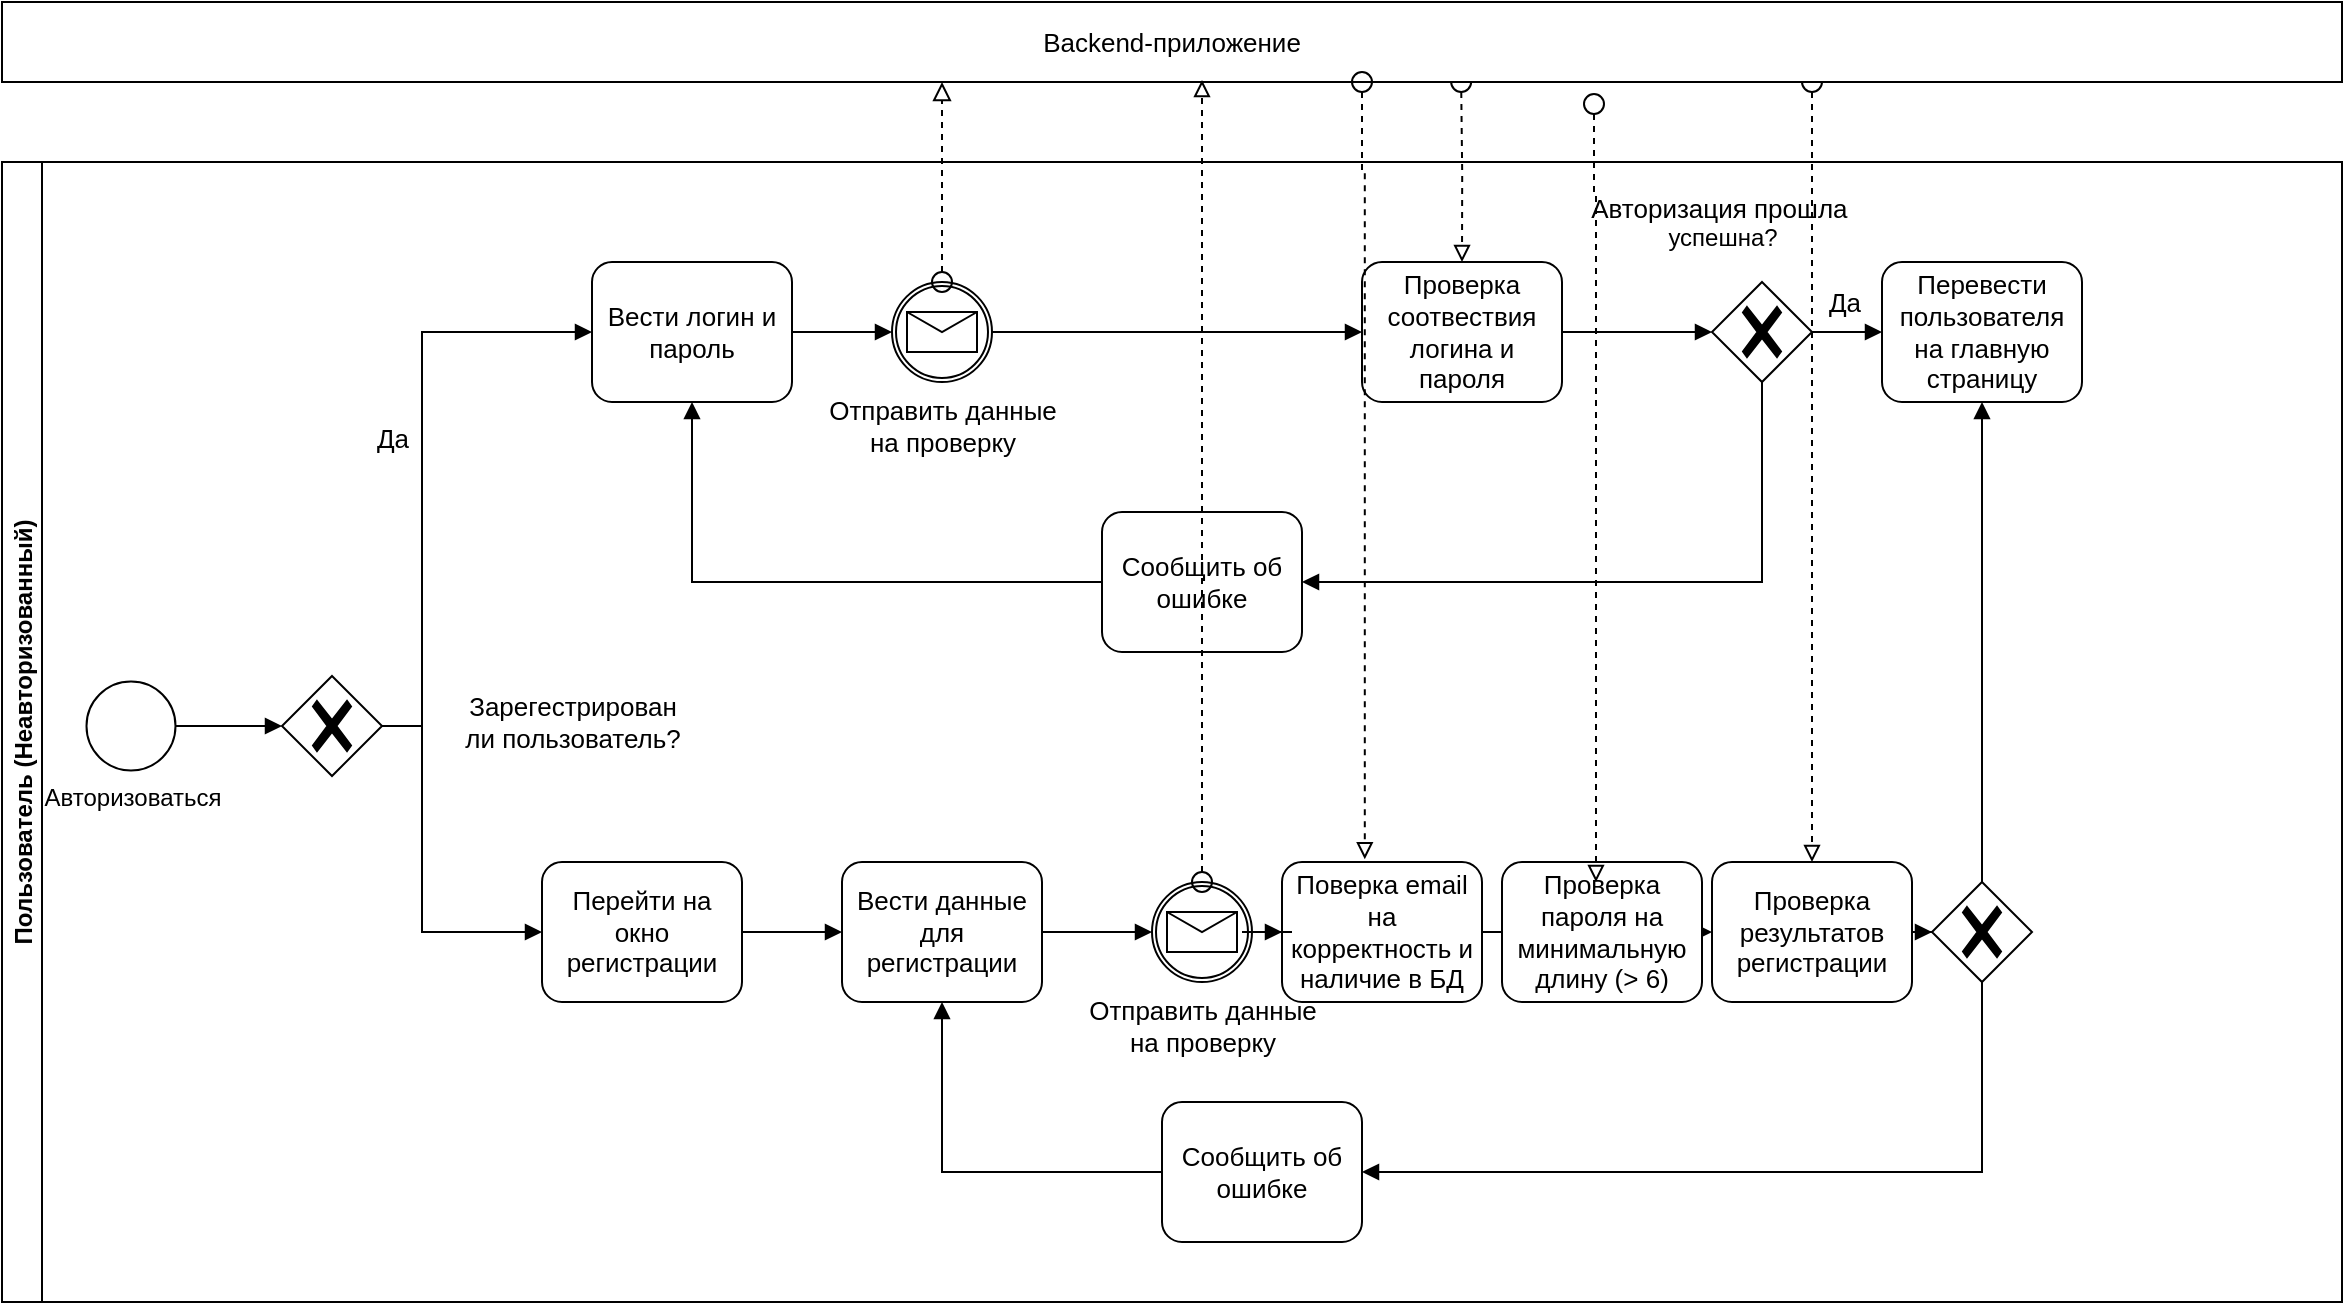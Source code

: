 <mxfile version="24.0.6" type="device" pages="2">
  <diagram id="n-122BE3eR8M-A2S6Jvh" name="BMNP">
    <mxGraphModel dx="28" dy="628" grid="1" gridSize="10" guides="1" tooltips="1" connect="1" arrows="1" fold="1" page="1" pageScale="1" pageWidth="850" pageHeight="1100" math="0" shadow="0">
      <root>
        <mxCell id="0" />
        <mxCell id="1" parent="0" />
        <mxCell id="rnlNIk4AzkPNb7HqihP6-1" value="Пользователь (Неавторизованный)" style="swimlane;startSize=20;horizontal=0;" parent="1" vertex="1">
          <mxGeometry x="1960" y="1000" width="1170" height="570" as="geometry" />
        </mxCell>
        <mxCell id="rnlNIk4AzkPNb7HqihP6-2" style="edgeStyle=none;rounded=0;orthogonalLoop=1;jettySize=auto;html=1;entryX=0;entryY=0.5;entryDx=0;entryDy=0;entryPerimeter=0;endArrow=block;endFill=1;" parent="rnlNIk4AzkPNb7HqihP6-1" source="rnlNIk4AzkPNb7HqihP6-3" target="rnlNIk4AzkPNb7HqihP6-7" edge="1">
          <mxGeometry relative="1" as="geometry" />
        </mxCell>
        <mxCell id="rnlNIk4AzkPNb7HqihP6-3" value="Авторизоваться" style="points=[[0.145,0.145,0],[0.5,0,0],[0.855,0.145,0],[1,0.5,0],[0.855,0.855,0],[0.5,1,0],[0.145,0.855,0],[0,0.5,0]];shape=mxgraph.bpmn.event;html=1;verticalLabelPosition=bottom;labelBackgroundColor=#ffffff;verticalAlign=top;align=center;perimeter=ellipsePerimeter;outlineConnect=0;aspect=fixed;outline=standard;symbol=general;" parent="rnlNIk4AzkPNb7HqihP6-1" vertex="1">
          <mxGeometry x="42.25" y="259.75" width="44.5" height="44.5" as="geometry" />
        </mxCell>
        <mxCell id="rnlNIk4AzkPNb7HqihP6-4" style="edgeStyle=orthogonalEdgeStyle;rounded=0;orthogonalLoop=1;jettySize=auto;html=1;entryX=0;entryY=0.5;entryDx=0;entryDy=0;fontSize=13;endArrow=block;endFill=1;" parent="rnlNIk4AzkPNb7HqihP6-1" source="rnlNIk4AzkPNb7HqihP6-7" target="rnlNIk4AzkPNb7HqihP6-10" edge="1">
          <mxGeometry relative="1" as="geometry">
            <Array as="points">
              <mxPoint x="210" y="282" />
              <mxPoint x="210" y="385" />
            </Array>
          </mxGeometry>
        </mxCell>
        <mxCell id="rnlNIk4AzkPNb7HqihP6-5" style="edgeStyle=orthogonalEdgeStyle;rounded=0;orthogonalLoop=1;jettySize=auto;html=1;entryX=0;entryY=0.5;entryDx=0;entryDy=0;fontSize=13;endArrow=block;endFill=1;" parent="rnlNIk4AzkPNb7HqihP6-1" source="rnlNIk4AzkPNb7HqihP6-7" target="rnlNIk4AzkPNb7HqihP6-14" edge="1">
          <mxGeometry relative="1" as="geometry">
            <Array as="points">
              <mxPoint x="210" y="282" />
              <mxPoint x="210" y="85" />
            </Array>
          </mxGeometry>
        </mxCell>
        <mxCell id="rnlNIk4AzkPNb7HqihP6-6" value="Да" style="edgeLabel;html=1;align=center;verticalAlign=middle;resizable=0;points=[];fontSize=13;" parent="rnlNIk4AzkPNb7HqihP6-5" vertex="1" connectable="0">
          <mxGeometry x="0.087" y="-2" relative="1" as="geometry">
            <mxPoint x="-17" as="offset" />
          </mxGeometry>
        </mxCell>
        <mxCell id="rnlNIk4AzkPNb7HqihP6-7" value="" style="points=[[0.25,0.25,0],[0.5,0,0],[0.75,0.25,0],[1,0.5,0],[0.75,0.75,0],[0.5,1,0],[0.25,0.75,0],[0,0.5,0]];shape=mxgraph.bpmn.gateway2;html=1;verticalLabelPosition=bottom;labelBackgroundColor=#ffffff;verticalAlign=top;align=center;perimeter=rhombusPerimeter;outlineConnect=0;outline=none;symbol=none;gwType=exclusive;" parent="rnlNIk4AzkPNb7HqihP6-1" vertex="1">
          <mxGeometry x="140" y="257" width="50" height="50" as="geometry" />
        </mxCell>
        <mxCell id="rnlNIk4AzkPNb7HqihP6-8" value="&lt;font style=&quot;font-size: 13px;&quot;&gt;Зарегестрирован &lt;br&gt;ли пользователь?&lt;/font&gt;" style="text;html=1;align=center;verticalAlign=middle;resizable=0;points=[];autosize=1;strokeColor=none;fillColor=none;" parent="rnlNIk4AzkPNb7HqihP6-1" vertex="1">
          <mxGeometry x="220" y="259.75" width="130" height="40" as="geometry" />
        </mxCell>
        <mxCell id="rnlNIk4AzkPNb7HqihP6-9" style="edgeStyle=orthogonalEdgeStyle;rounded=0;orthogonalLoop=1;jettySize=auto;html=1;entryX=0;entryY=0.5;entryDx=0;entryDy=0;fontSize=13;endArrow=block;endFill=1;" parent="rnlNIk4AzkPNb7HqihP6-1" source="rnlNIk4AzkPNb7HqihP6-10" target="rnlNIk4AzkPNb7HqihP6-12" edge="1">
          <mxGeometry relative="1" as="geometry" />
        </mxCell>
        <mxCell id="rnlNIk4AzkPNb7HqihP6-10" value="Перейти на окно регистрации" style="rounded=1;whiteSpace=wrap;html=1;container=1;collapsible=0;absoluteArcSize=1;arcSize=20;childLayout=stackLayout;horizontal=1;horizontalStack=0;resizeParent=1;resizeParentMax=0;resizeLast=0;fontSize=13;" parent="rnlNIk4AzkPNb7HqihP6-1" vertex="1">
          <mxGeometry x="270" y="350" width="100" height="70" as="geometry" />
        </mxCell>
        <mxCell id="rnlNIk4AzkPNb7HqihP6-11" style="edgeStyle=orthogonalEdgeStyle;rounded=0;orthogonalLoop=1;jettySize=auto;html=1;fontSize=13;endArrow=block;endFill=1;" parent="rnlNIk4AzkPNb7HqihP6-1" source="rnlNIk4AzkPNb7HqihP6-12" target="rnlNIk4AzkPNb7HqihP6-28" edge="1">
          <mxGeometry relative="1" as="geometry" />
        </mxCell>
        <mxCell id="rnlNIk4AzkPNb7HqihP6-12" value="Вести данные для регистрации" style="rounded=1;whiteSpace=wrap;html=1;container=1;collapsible=0;absoluteArcSize=1;arcSize=20;childLayout=stackLayout;horizontal=1;horizontalStack=0;resizeParent=1;resizeParentMax=0;resizeLast=0;fontSize=13;" parent="rnlNIk4AzkPNb7HqihP6-1" vertex="1">
          <mxGeometry x="420" y="350" width="100" height="70" as="geometry" />
        </mxCell>
        <mxCell id="rnlNIk4AzkPNb7HqihP6-13" style="edgeStyle=orthogonalEdgeStyle;rounded=0;orthogonalLoop=1;jettySize=auto;html=1;fontSize=13;endArrow=block;endFill=1;" parent="rnlNIk4AzkPNb7HqihP6-1" source="rnlNIk4AzkPNb7HqihP6-14" target="rnlNIk4AzkPNb7HqihP6-16" edge="1">
          <mxGeometry relative="1" as="geometry">
            <mxPoint x="445" y="85" as="targetPoint" />
          </mxGeometry>
        </mxCell>
        <mxCell id="rnlNIk4AzkPNb7HqihP6-14" value="Вести логин и пароль" style="rounded=1;whiteSpace=wrap;html=1;container=1;collapsible=0;absoluteArcSize=1;arcSize=20;childLayout=stackLayout;horizontal=1;horizontalStack=0;resizeParent=1;resizeParentMax=0;resizeLast=0;fontSize=13;" parent="rnlNIk4AzkPNb7HqihP6-1" vertex="1">
          <mxGeometry x="295" y="50" width="100" height="70" as="geometry" />
        </mxCell>
        <mxCell id="rnlNIk4AzkPNb7HqihP6-15" value="" style="edgeStyle=orthogonalEdgeStyle;rounded=0;orthogonalLoop=1;jettySize=auto;html=1;fontSize=13;endArrow=block;endFill=1;entryX=0;entryY=0.5;entryDx=0;entryDy=0;" parent="rnlNIk4AzkPNb7HqihP6-1" source="rnlNIk4AzkPNb7HqihP6-16" target="rnlNIk4AzkPNb7HqihP6-18" edge="1">
          <mxGeometry relative="1" as="geometry">
            <mxPoint x="540" y="85" as="targetPoint" />
          </mxGeometry>
        </mxCell>
        <mxCell id="rnlNIk4AzkPNb7HqihP6-16" value="Отправить данные&lt;br&gt;на проверку" style="points=[[0.145,0.145,0],[0.5,0,0],[0.855,0.145,0],[1,0.5,0],[0.855,0.855,0],[0.5,1,0],[0.145,0.855,0],[0,0.5,0]];shape=mxgraph.bpmn.event;html=1;verticalLabelPosition=bottom;labelBackgroundColor=#ffffff;verticalAlign=top;align=center;perimeter=ellipsePerimeter;outlineConnect=0;aspect=fixed;outline=catching;symbol=message;fontSize=13;" parent="rnlNIk4AzkPNb7HqihP6-1" vertex="1">
          <mxGeometry x="445" y="60" width="50" height="50" as="geometry" />
        </mxCell>
        <mxCell id="rnlNIk4AzkPNb7HqihP6-17" style="edgeStyle=orthogonalEdgeStyle;rounded=0;orthogonalLoop=1;jettySize=auto;html=1;entryX=0;entryY=0.5;entryDx=0;entryDy=0;entryPerimeter=0;fontSize=13;endArrow=block;endFill=1;" parent="rnlNIk4AzkPNb7HqihP6-1" source="rnlNIk4AzkPNb7HqihP6-18" target="rnlNIk4AzkPNb7HqihP6-21" edge="1">
          <mxGeometry relative="1" as="geometry" />
        </mxCell>
        <mxCell id="rnlNIk4AzkPNb7HqihP6-18" value="Проверка соотвествия логина и пароля" style="rounded=1;whiteSpace=wrap;html=1;container=1;collapsible=0;absoluteArcSize=1;arcSize=20;childLayout=stackLayout;horizontal=1;horizontalStack=0;resizeParent=1;resizeParentMax=0;resizeLast=0;fontSize=13;" parent="rnlNIk4AzkPNb7HqihP6-1" vertex="1">
          <mxGeometry x="680" y="50" width="100" height="70" as="geometry" />
        </mxCell>
        <mxCell id="rnlNIk4AzkPNb7HqihP6-19" style="edgeStyle=orthogonalEdgeStyle;rounded=0;orthogonalLoop=1;jettySize=auto;html=1;entryX=0;entryY=0.5;entryDx=0;entryDy=0;fontSize=13;endArrow=block;endFill=1;" parent="rnlNIk4AzkPNb7HqihP6-1" source="rnlNIk4AzkPNb7HqihP6-21" target="rnlNIk4AzkPNb7HqihP6-23" edge="1">
          <mxGeometry relative="1" as="geometry" />
        </mxCell>
        <mxCell id="rnlNIk4AzkPNb7HqihP6-20" value="Да" style="edgeLabel;html=1;align=center;verticalAlign=middle;resizable=0;points=[];fontSize=13;" parent="rnlNIk4AzkPNb7HqihP6-19" vertex="1" connectable="0">
          <mxGeometry x="-0.281" y="1" relative="1" as="geometry">
            <mxPoint y="-14" as="offset" />
          </mxGeometry>
        </mxCell>
        <mxCell id="rnlNIk4AzkPNb7HqihP6-21" value="" style="points=[[0.25,0.25,0],[0.5,0,0],[0.75,0.25,0],[1,0.5,0],[0.75,0.75,0],[0.5,1,0],[0.25,0.75,0],[0,0.5,0]];shape=mxgraph.bpmn.gateway2;html=1;verticalLabelPosition=bottom;labelBackgroundColor=#ffffff;verticalAlign=top;align=center;perimeter=rhombusPerimeter;outlineConnect=0;outline=none;symbol=none;gwType=exclusive;" parent="rnlNIk4AzkPNb7HqihP6-1" vertex="1">
          <mxGeometry x="855" y="60" width="50" height="50" as="geometry" />
        </mxCell>
        <mxCell id="rnlNIk4AzkPNb7HqihP6-22" value="&lt;span style=&quot;font-size: 13px;&quot;&gt;Авторизация прошла&amp;nbsp;&lt;br&gt;&lt;/span&gt;успешна?" style="text;html=1;align=center;verticalAlign=middle;resizable=0;points=[];autosize=1;strokeColor=none;fillColor=none;" parent="rnlNIk4AzkPNb7HqihP6-1" vertex="1">
          <mxGeometry x="780" y="10" width="160" height="40" as="geometry" />
        </mxCell>
        <mxCell id="rnlNIk4AzkPNb7HqihP6-23" value="Перевести пользователя на главную страницу" style="rounded=1;whiteSpace=wrap;html=1;container=1;collapsible=0;absoluteArcSize=1;arcSize=20;childLayout=stackLayout;horizontal=1;horizontalStack=0;resizeParent=1;resizeParentMax=0;resizeLast=0;fontSize=13;" parent="rnlNIk4AzkPNb7HqihP6-1" vertex="1">
          <mxGeometry x="940" y="50" width="100" height="70" as="geometry" />
        </mxCell>
        <mxCell id="rnlNIk4AzkPNb7HqihP6-24" style="edgeStyle=orthogonalEdgeStyle;rounded=0;orthogonalLoop=1;jettySize=auto;html=1;fontSize=13;endArrow=block;endFill=1;" parent="rnlNIk4AzkPNb7HqihP6-1" source="rnlNIk4AzkPNb7HqihP6-25" target="rnlNIk4AzkPNb7HqihP6-14" edge="1">
          <mxGeometry relative="1" as="geometry" />
        </mxCell>
        <mxCell id="rnlNIk4AzkPNb7HqihP6-25" value="Сообщить об ошибке" style="rounded=1;whiteSpace=wrap;html=1;container=1;collapsible=0;absoluteArcSize=1;arcSize=20;childLayout=stackLayout;horizontal=1;horizontalStack=0;resizeParent=1;resizeParentMax=0;resizeLast=0;fontSize=13;" parent="rnlNIk4AzkPNb7HqihP6-1" vertex="1">
          <mxGeometry x="550" y="175" width="100" height="70" as="geometry" />
        </mxCell>
        <mxCell id="rnlNIk4AzkPNb7HqihP6-26" style="edgeStyle=orthogonalEdgeStyle;rounded=0;orthogonalLoop=1;jettySize=auto;html=1;fontSize=13;endArrow=block;endFill=1;entryX=1;entryY=0.5;entryDx=0;entryDy=0;exitX=0.5;exitY=1;exitDx=0;exitDy=0;exitPerimeter=0;" parent="rnlNIk4AzkPNb7HqihP6-1" source="rnlNIk4AzkPNb7HqihP6-21" target="rnlNIk4AzkPNb7HqihP6-25" edge="1">
          <mxGeometry relative="1" as="geometry">
            <mxPoint x="950" y="320" as="targetPoint" />
            <Array as="points">
              <mxPoint x="880" y="210" />
            </Array>
          </mxGeometry>
        </mxCell>
        <mxCell id="rnlNIk4AzkPNb7HqihP6-27" style="edgeStyle=orthogonalEdgeStyle;rounded=0;orthogonalLoop=1;jettySize=auto;html=1;entryX=0;entryY=0.5;entryDx=0;entryDy=0;fontSize=13;endArrow=block;endFill=1;" parent="rnlNIk4AzkPNb7HqihP6-1" source="rnlNIk4AzkPNb7HqihP6-37" target="rnlNIk4AzkPNb7HqihP6-30" edge="1">
          <mxGeometry relative="1" as="geometry">
            <mxPoint x="700" y="385" as="targetPoint" />
          </mxGeometry>
        </mxCell>
        <mxCell id="rnlNIk4AzkPNb7HqihP6-28" value="Отправить данные&lt;br&gt;на проверку" style="points=[[0.145,0.145,0],[0.5,0,0],[0.855,0.145,0],[1,0.5,0],[0.855,0.855,0],[0.5,1,0],[0.145,0.855,0],[0,0.5,0]];shape=mxgraph.bpmn.event;html=1;verticalLabelPosition=bottom;labelBackgroundColor=#ffffff;verticalAlign=top;align=center;perimeter=ellipsePerimeter;outlineConnect=0;aspect=fixed;outline=catching;symbol=message;fontSize=13;noLabel=0;portConstraintRotation=0;fixDash=0;container=0;dropTarget=1;collapsible=1;backgroundOutline=0;resizeWidth=0;treeFolding=0;treeMoving=0;" parent="rnlNIk4AzkPNb7HqihP6-1" vertex="1">
          <mxGeometry x="575" y="360" width="50" height="50" as="geometry" />
        </mxCell>
        <mxCell id="rnlNIk4AzkPNb7HqihP6-29" style="edgeStyle=orthogonalEdgeStyle;rounded=0;orthogonalLoop=1;jettySize=auto;html=1;fontSize=13;endArrow=block;endFill=1;" parent="rnlNIk4AzkPNb7HqihP6-1" source="rnlNIk4AzkPNb7HqihP6-30" target="rnlNIk4AzkPNb7HqihP6-33" edge="1">
          <mxGeometry relative="1" as="geometry" />
        </mxCell>
        <mxCell id="rnlNIk4AzkPNb7HqihP6-30" value="Проверка результатов регистрации" style="rounded=1;whiteSpace=wrap;html=1;container=1;collapsible=0;absoluteArcSize=1;arcSize=20;childLayout=stackLayout;horizontal=1;horizontalStack=0;resizeParent=1;resizeParentMax=0;resizeLast=0;fontSize=13;" parent="rnlNIk4AzkPNb7HqihP6-1" vertex="1">
          <mxGeometry x="855" y="350" width="100" height="70" as="geometry" />
        </mxCell>
        <mxCell id="rnlNIk4AzkPNb7HqihP6-31" style="edgeStyle=orthogonalEdgeStyle;rounded=0;orthogonalLoop=1;jettySize=auto;html=1;entryX=0.5;entryY=1;entryDx=0;entryDy=0;fontSize=13;endArrow=block;endFill=1;" parent="rnlNIk4AzkPNb7HqihP6-1" source="rnlNIk4AzkPNb7HqihP6-33" target="rnlNIk4AzkPNb7HqihP6-23" edge="1">
          <mxGeometry relative="1" as="geometry" />
        </mxCell>
        <mxCell id="rnlNIk4AzkPNb7HqihP6-32" style="edgeStyle=orthogonalEdgeStyle;rounded=0;orthogonalLoop=1;jettySize=auto;html=1;entryX=1;entryY=0.5;entryDx=0;entryDy=0;fontSize=13;endArrow=block;endFill=1;" parent="rnlNIk4AzkPNb7HqihP6-1" source="rnlNIk4AzkPNb7HqihP6-33" target="rnlNIk4AzkPNb7HqihP6-35" edge="1">
          <mxGeometry relative="1" as="geometry">
            <Array as="points">
              <mxPoint x="990" y="505" />
            </Array>
          </mxGeometry>
        </mxCell>
        <mxCell id="rnlNIk4AzkPNb7HqihP6-33" value="" style="points=[[0.25,0.25,0],[0.5,0,0],[0.75,0.25,0],[1,0.5,0],[0.75,0.75,0],[0.5,1,0],[0.25,0.75,0],[0,0.5,0]];shape=mxgraph.bpmn.gateway2;html=1;verticalLabelPosition=bottom;labelBackgroundColor=#ffffff;verticalAlign=top;align=center;perimeter=rhombusPerimeter;outlineConnect=0;outline=none;symbol=none;gwType=exclusive;" parent="rnlNIk4AzkPNb7HqihP6-1" vertex="1">
          <mxGeometry x="965" y="360" width="50" height="50" as="geometry" />
        </mxCell>
        <mxCell id="rnlNIk4AzkPNb7HqihP6-34" style="edgeStyle=orthogonalEdgeStyle;rounded=0;orthogonalLoop=1;jettySize=auto;html=1;fontSize=13;endArrow=block;endFill=1;" parent="rnlNIk4AzkPNb7HqihP6-1" source="rnlNIk4AzkPNb7HqihP6-35" target="rnlNIk4AzkPNb7HqihP6-12" edge="1">
          <mxGeometry relative="1" as="geometry" />
        </mxCell>
        <mxCell id="rnlNIk4AzkPNb7HqihP6-35" value="Сообщить об ошибке" style="rounded=1;whiteSpace=wrap;html=1;container=1;collapsible=0;absoluteArcSize=1;arcSize=20;childLayout=stackLayout;horizontal=1;horizontalStack=0;resizeParent=1;resizeParentMax=0;resizeLast=0;fontSize=13;" parent="rnlNIk4AzkPNb7HqihP6-1" vertex="1">
          <mxGeometry x="580" y="470" width="100" height="70" as="geometry" />
        </mxCell>
        <mxCell id="rnlNIk4AzkPNb7HqihP6-36" style="edgeStyle=orthogonalEdgeStyle;rounded=0;orthogonalLoop=1;jettySize=auto;html=1;fontSize=13;endArrow=block;endFill=0;dashed=1;startArrow=oval;startFill=0;jumpSize=6;startSize=10;entryX=0.5;entryY=0;entryDx=0;entryDy=0;" parent="rnlNIk4AzkPNb7HqihP6-1" target="rnlNIk4AzkPNb7HqihP6-18" edge="1">
          <mxGeometry relative="1" as="geometry">
            <mxPoint x="729.58" y="-40" as="sourcePoint" />
            <mxPoint x="729.58" y="350" as="targetPoint" />
            <Array as="points" />
          </mxGeometry>
        </mxCell>
        <mxCell id="rnlNIk4AzkPNb7HqihP6-37" value="Поверка email на корректность и наличие в БД" style="rounded=1;whiteSpace=wrap;html=1;container=1;collapsible=0;absoluteArcSize=1;arcSize=20;childLayout=stackLayout;horizontal=1;horizontalStack=0;resizeParent=1;resizeParentMax=0;resizeLast=0;fontSize=13;" parent="rnlNIk4AzkPNb7HqihP6-1" vertex="1">
          <mxGeometry x="640" y="350" width="100" height="70" as="geometry" />
        </mxCell>
        <mxCell id="rnlNIk4AzkPNb7HqihP6-38" value="" style="edgeStyle=orthogonalEdgeStyle;rounded=0;orthogonalLoop=1;jettySize=auto;html=1;entryX=0;entryY=0.5;entryDx=0;entryDy=0;fontSize=13;endArrow=block;endFill=1;" parent="rnlNIk4AzkPNb7HqihP6-1" source="rnlNIk4AzkPNb7HqihP6-28" target="rnlNIk4AzkPNb7HqihP6-37" edge="1">
          <mxGeometry relative="1" as="geometry">
            <mxPoint x="835" y="795" as="targetPoint" />
            <mxPoint x="655" y="795" as="sourcePoint" />
          </mxGeometry>
        </mxCell>
        <mxCell id="rnlNIk4AzkPNb7HqihP6-39" style="edgeStyle=orthogonalEdgeStyle;rounded=0;orthogonalLoop=1;jettySize=auto;html=1;fontSize=13;endArrow=block;endFill=0;dashed=1;startArrow=oval;startFill=0;jumpSize=6;startSize=10;" parent="rnlNIk4AzkPNb7HqihP6-1" edge="1">
          <mxGeometry relative="1" as="geometry">
            <mxPoint x="905" y="-40" as="sourcePoint" />
            <mxPoint x="905" y="350" as="targetPoint" />
            <Array as="points">
              <mxPoint x="905" y="330" />
              <mxPoint x="905" y="330" />
            </Array>
          </mxGeometry>
        </mxCell>
        <mxCell id="rnlNIk4AzkPNb7HqihP6-40" value="Проверка пароля на минимальную длину (&amp;gt; 6)" style="rounded=1;whiteSpace=wrap;html=1;container=1;collapsible=0;absoluteArcSize=1;arcSize=20;childLayout=stackLayout;horizontal=1;horizontalStack=0;resizeParent=1;resizeParentMax=0;resizeLast=0;fontSize=13;" parent="rnlNIk4AzkPNb7HqihP6-1" vertex="1">
          <mxGeometry x="750" y="350" width="100" height="70" as="geometry" />
        </mxCell>
        <mxCell id="rnlNIk4AzkPNb7HqihP6-41" style="edgeStyle=orthogonalEdgeStyle;rounded=0;orthogonalLoop=1;jettySize=auto;html=1;fontSize=13;endArrow=block;endFill=0;dashed=1;startArrow=oval;startFill=0;jumpSize=6;startSize=10;entryX=0.414;entryY=-0.02;entryDx=0;entryDy=0;entryPerimeter=0;" parent="rnlNIk4AzkPNb7HqihP6-1" edge="1">
          <mxGeometry relative="1" as="geometry">
            <mxPoint x="796" y="-29" as="sourcePoint" />
            <mxPoint x="797" y="360" as="targetPoint" />
            <Array as="points">
              <mxPoint x="796" y="16" />
              <mxPoint x="797" y="16" />
            </Array>
          </mxGeometry>
        </mxCell>
        <mxCell id="rnlNIk4AzkPNb7HqihP6-42" value="Backend-приложение" style="shape=mxgraph.bpmn.task;part=1;taskMarker=abstract;rectStyle=square;whiteSpace=wrap;fontSize=13;gradientColor=none;" parent="1" vertex="1">
          <mxGeometry x="1960" y="920" width="1170" height="40" as="geometry" />
        </mxCell>
        <mxCell id="rnlNIk4AzkPNb7HqihP6-43" style="edgeStyle=orthogonalEdgeStyle;rounded=0;orthogonalLoop=1;jettySize=auto;html=1;fontSize=13;endArrow=block;endFill=0;dashed=1;startArrow=oval;startFill=0;startSize=10;endSize=7;" parent="1" source="rnlNIk4AzkPNb7HqihP6-16" target="rnlNIk4AzkPNb7HqihP6-42" edge="1">
          <mxGeometry relative="1" as="geometry">
            <mxPoint x="2430" y="1060" as="sourcePoint" />
            <Array as="points">
              <mxPoint x="2430" y="990" />
              <mxPoint x="2430" y="990" />
            </Array>
          </mxGeometry>
        </mxCell>
        <mxCell id="rnlNIk4AzkPNb7HqihP6-44" style="edgeStyle=orthogonalEdgeStyle;rounded=0;orthogonalLoop=1;jettySize=auto;html=1;fontSize=13;endArrow=block;endFill=0;dashed=1;startArrow=oval;startFill=0;strokeColor=#000000;targetPerimeterSpacing=0;sketch=0;startSize=10;snapToPoint=1;fixDash=0;metaEdit=0;backgroundOutline=0;noJump=0;flowAnimation=0;orthogonal=0;enumerate=0;comic=0;shadow=0;" parent="1" source="rnlNIk4AzkPNb7HqihP6-28" edge="1">
          <mxGeometry relative="1" as="geometry">
            <mxPoint x="2440" y="1070" as="sourcePoint" />
            <mxPoint x="2560" y="959" as="targetPoint" />
            <Array as="points">
              <mxPoint x="2560" y="1080" />
              <mxPoint x="2560" y="1080" />
            </Array>
          </mxGeometry>
        </mxCell>
        <mxCell id="rnlNIk4AzkPNb7HqihP6-45" style="edgeStyle=orthogonalEdgeStyle;rounded=0;orthogonalLoop=1;jettySize=auto;html=1;fontSize=13;endArrow=block;endFill=0;dashed=1;startArrow=oval;startFill=0;jumpSize=6;startSize=10;entryX=0.414;entryY=-0.02;entryDx=0;entryDy=0;entryPerimeter=0;" parent="1" target="rnlNIk4AzkPNb7HqihP6-37" edge="1">
          <mxGeometry relative="1" as="geometry">
            <mxPoint x="2640" y="960" as="sourcePoint" />
            <mxPoint x="2640.42" y="1050" as="targetPoint" />
            <Array as="points">
              <mxPoint x="2640" y="1005" />
              <mxPoint x="2641" y="1005" />
            </Array>
          </mxGeometry>
        </mxCell>
      </root>
    </mxGraphModel>
  </diagram>
  <diagram name="Copy of BMNP" id="UwjNZeOwD-jJhXG5jrXb">
    <mxGraphModel dx="374" dy="754" grid="1" gridSize="10" guides="1" tooltips="1" connect="1" arrows="1" fold="1" page="1" pageScale="1" pageWidth="850" pageHeight="1100" math="0" shadow="0">
      <root>
        <mxCell id="Ze-qdoWi6paLkKqpUHG4-0" />
        <mxCell id="Ze-qdoWi6paLkKqpUHG4-1" parent="Ze-qdoWi6paLkKqpUHG4-0" />
        <mxCell id="Ze-qdoWi6paLkKqpUHG4-2" value="Администратор (библиотекарь)" style="swimlane;startSize=20;horizontal=0;" parent="Ze-qdoWi6paLkKqpUHG4-1" vertex="1">
          <mxGeometry x="1990" y="1020" width="1260" height="570" as="geometry" />
        </mxCell>
        <mxCell id="Ze-qdoWi6paLkKqpUHG4-3" style="edgeStyle=none;rounded=0;orthogonalLoop=1;jettySize=auto;html=1;entryX=0;entryY=0.5;entryDx=0;entryDy=0;endArrow=block;endFill=1;" parent="Ze-qdoWi6paLkKqpUHG4-2" source="Ze-qdoWi6paLkKqpUHG4-4" target="O4oXzyL5-pQt12Q0WKox-0" edge="1">
          <mxGeometry relative="1" as="geometry">
            <mxPoint x="140" y="282" as="targetPoint" />
          </mxGeometry>
        </mxCell>
        <mxCell id="Ze-qdoWi6paLkKqpUHG4-4" value="Добавить книгу" style="points=[[0.145,0.145,0],[0.5,0,0],[0.855,0.145,0],[1,0.5,0],[0.855,0.855,0],[0.5,1,0],[0.145,0.855,0],[0,0.5,0]];shape=mxgraph.bpmn.event;html=1;verticalLabelPosition=bottom;labelBackgroundColor=#ffffff;verticalAlign=top;align=center;perimeter=ellipsePerimeter;outlineConnect=0;aspect=fixed;outline=standard;symbol=general;" parent="Ze-qdoWi6paLkKqpUHG4-2" vertex="1">
          <mxGeometry x="42.25" y="259.75" width="44.5" height="44.5" as="geometry" />
        </mxCell>
        <mxCell id="O4oXzyL5-pQt12Q0WKox-0" value="Открыть страницу добавления книги" style="rounded=1;whiteSpace=wrap;html=1;container=1;collapsible=0;absoluteArcSize=1;arcSize=20;childLayout=stackLayout;horizontal=1;horizontalStack=0;resizeParent=1;resizeParentMax=0;resizeLast=0;fontSize=13;" parent="Ze-qdoWi6paLkKqpUHG4-2" vertex="1">
          <mxGeometry x="130" y="247" width="100" height="70" as="geometry" />
        </mxCell>
        <mxCell id="O4oXzyL5-pQt12Q0WKox-1" value="Ввести данные в поля" style="rounded=1;whiteSpace=wrap;html=1;container=1;collapsible=0;absoluteArcSize=1;arcSize=20;childLayout=stackLayout;horizontal=1;horizontalStack=0;resizeParent=1;resizeParentMax=0;resizeLast=0;fontSize=13;" parent="Ze-qdoWi6paLkKqpUHG4-2" vertex="1">
          <mxGeometry x="270" y="247" width="100" height="70" as="geometry" />
        </mxCell>
        <mxCell id="O4oXzyL5-pQt12Q0WKox-3" value="" style="edgeStyle=orthogonalEdgeStyle;rounded=0;orthogonalLoop=1;jettySize=auto;html=1;exitX=1;exitY=0.5;exitDx=0;exitDy=0;entryX=0;entryY=0.5;entryDx=0;entryDy=0;" parent="Ze-qdoWi6paLkKqpUHG4-2" source="O4oXzyL5-pQt12Q0WKox-0" target="O4oXzyL5-pQt12Q0WKox-1" edge="1">
          <mxGeometry relative="1" as="geometry">
            <mxPoint x="313" y="281.8" as="sourcePoint" />
            <mxPoint x="260" y="281.8" as="targetPoint" />
          </mxGeometry>
        </mxCell>
        <mxCell id="LXPaiqAn3I-K1hfInDRL-0" value="Отправить данные&lt;br&gt;на проверку" style="points=[[0.145,0.145,0],[0.5,0,0],[0.855,0.145,0],[1,0.5,0],[0.855,0.855,0],[0.5,1,0],[0.145,0.855,0],[0,0.5,0]];shape=mxgraph.bpmn.event;html=1;verticalLabelPosition=bottom;labelBackgroundColor=#ffffff;verticalAlign=top;align=center;perimeter=ellipsePerimeter;outlineConnect=0;aspect=fixed;outline=catching;symbol=message;fontSize=13;" parent="Ze-qdoWi6paLkKqpUHG4-2" vertex="1">
          <mxGeometry x="400" y="257" width="50" height="50" as="geometry" />
        </mxCell>
        <mxCell id="LXPaiqAn3I-K1hfInDRL-1" value="" style="edgeStyle=orthogonalEdgeStyle;rounded=0;orthogonalLoop=1;jettySize=auto;html=1;exitX=1;exitY=0.5;exitDx=0;exitDy=0;entryX=0;entryY=0.5;entryDx=0;entryDy=0;entryPerimeter=0;" parent="Ze-qdoWi6paLkKqpUHG4-2" target="LXPaiqAn3I-K1hfInDRL-0" edge="1">
          <mxGeometry relative="1" as="geometry">
            <mxPoint x="370" y="281.74" as="sourcePoint" />
            <mxPoint x="410" y="281.74" as="targetPoint" />
          </mxGeometry>
        </mxCell>
        <mxCell id="-al3xMKfdTsfS8uWVaPy-0" style="edgeStyle=orthogonalEdgeStyle;rounded=0;orthogonalLoop=1;jettySize=auto;html=1;fontSize=13;endArrow=block;endFill=0;dashed=1;startArrow=oval;startFill=0;startSize=10;endSize=7;" parent="Ze-qdoWi6paLkKqpUHG4-2" edge="1">
          <mxGeometry relative="1" as="geometry">
            <mxPoint x="424.58" y="257" as="sourcePoint" />
            <Array as="points" />
            <mxPoint x="424" y="-60" as="targetPoint" />
          </mxGeometry>
        </mxCell>
        <mxCell id="cvUzIygOZcomsr0Z3AsD-0" value="" style="points=[[0.25,0.25,0],[0.5,0,0],[0.75,0.25,0],[1,0.5,0],[0.75,0.75,0],[0.5,1,0],[0.25,0.75,0],[0,0.5,0]];shape=mxgraph.bpmn.gateway2;html=1;verticalLabelPosition=bottom;labelBackgroundColor=#ffffff;verticalAlign=top;align=center;perimeter=rhombusPerimeter;outlineConnect=0;outline=none;symbol=none;gwType=exclusive;" parent="Ze-qdoWi6paLkKqpUHG4-2" vertex="1">
          <mxGeometry x="985" y="255.5" width="50" height="50" as="geometry" />
        </mxCell>
        <mxCell id="cvUzIygOZcomsr0Z3AsD-1" style="edgeStyle=orthogonalEdgeStyle;rounded=0;orthogonalLoop=1;jettySize=auto;html=1;fontSize=13;endArrow=block;endFill=1;" parent="Ze-qdoWi6paLkKqpUHG4-2" source="cvUzIygOZcomsr0Z3AsD-2" edge="1">
          <mxGeometry relative="1" as="geometry">
            <mxPoint x="180" y="317" as="targetPoint" />
          </mxGeometry>
        </mxCell>
        <mxCell id="cvUzIygOZcomsr0Z3AsD-2" value="Сообщить об ошибке" style="rounded=1;whiteSpace=wrap;html=1;container=1;collapsible=0;absoluteArcSize=1;arcSize=20;childLayout=stackLayout;horizontal=1;horizontalStack=0;resizeParent=1;resizeParentMax=0;resizeLast=0;fontSize=13;" parent="Ze-qdoWi6paLkKqpUHG4-2" vertex="1">
          <mxGeometry x="385" y="372" width="100" height="70" as="geometry" />
        </mxCell>
        <mxCell id="cvUzIygOZcomsr0Z3AsD-3" style="edgeStyle=orthogonalEdgeStyle;rounded=0;orthogonalLoop=1;jettySize=auto;html=1;fontSize=13;endArrow=block;endFill=1;entryX=1;entryY=0.5;entryDx=0;entryDy=0;exitX=0.5;exitY=1;exitDx=0;exitDy=0;exitPerimeter=0;" parent="Ze-qdoWi6paLkKqpUHG4-2" source="cvUzIygOZcomsr0Z3AsD-0" target="cvUzIygOZcomsr0Z3AsD-2" edge="1">
          <mxGeometry relative="1" as="geometry">
            <mxPoint x="620" y="407" as="targetPoint" />
            <Array as="points">
              <mxPoint x="1010" y="407" />
            </Array>
          </mxGeometry>
        </mxCell>
        <mxCell id="qHMa4dL62i2L9k2CvKw1-0" value="Проверка текстовых полей" style="rounded=1;whiteSpace=wrap;html=1;container=1;collapsible=0;absoluteArcSize=1;arcSize=20;childLayout=stackLayout;horizontal=1;horizontalStack=0;resizeParent=1;resizeParentMax=0;resizeLast=0;fontSize=13;" parent="Ze-qdoWi6paLkKqpUHG4-2" vertex="1">
          <mxGeometry x="500" y="247" width="100" height="70" as="geometry" />
        </mxCell>
        <mxCell id="qHMa4dL62i2L9k2CvKw1-1" value="" style="edgeStyle=orthogonalEdgeStyle;rounded=0;orthogonalLoop=1;jettySize=auto;html=1;exitX=1;exitY=0.5;exitDx=0;exitDy=0;entryX=0;entryY=0.5;entryDx=0;entryDy=0;" parent="Ze-qdoWi6paLkKqpUHG4-2" target="qHMa4dL62i2L9k2CvKw1-0" edge="1">
          <mxGeometry relative="1" as="geometry">
            <mxPoint x="450" y="281.77" as="sourcePoint" />
            <mxPoint x="490" y="281.77" as="targetPoint" />
          </mxGeometry>
        </mxCell>
        <mxCell id="qHMa4dL62i2L9k2CvKw1-2" value="Проверка индекса ББК на вхождение в перечень индексов" style="rounded=1;whiteSpace=wrap;html=1;container=1;collapsible=0;absoluteArcSize=1;arcSize=20;childLayout=stackLayout;horizontal=1;horizontalStack=0;resizeParent=1;resizeParentMax=0;resizeLast=0;fontSize=13;" parent="Ze-qdoWi6paLkKqpUHG4-2" vertex="1">
          <mxGeometry x="630" y="244" width="130" height="73" as="geometry" />
        </mxCell>
        <mxCell id="qHMa4dL62i2L9k2CvKw1-3" value="" style="edgeStyle=orthogonalEdgeStyle;rounded=0;orthogonalLoop=1;jettySize=auto;html=1;exitX=1;exitY=0.5;exitDx=0;exitDy=0;" parent="Ze-qdoWi6paLkKqpUHG4-2" edge="1">
          <mxGeometry relative="1" as="geometry">
            <mxPoint x="600" y="281.62" as="sourcePoint" />
            <mxPoint x="630" y="282" as="targetPoint" />
          </mxGeometry>
        </mxCell>
        <mxCell id="6PvSloDjL64qA7VETUsj-0" value="Проверка существования автора" style="rounded=1;whiteSpace=wrap;html=1;container=1;collapsible=0;absoluteArcSize=1;arcSize=20;childLayout=stackLayout;horizontal=1;horizontalStack=0;resizeParent=1;resizeParentMax=0;resizeLast=0;fontSize=13;" vertex="1" parent="Ze-qdoWi6paLkKqpUHG4-2">
          <mxGeometry x="790" y="244" width="130" height="73" as="geometry" />
        </mxCell>
        <mxCell id="6PvSloDjL64qA7VETUsj-1" value="" style="edgeStyle=orthogonalEdgeStyle;rounded=0;orthogonalLoop=1;jettySize=auto;html=1;exitX=1;exitY=0.5;exitDx=0;exitDy=0;" edge="1" parent="Ze-qdoWi6paLkKqpUHG4-2">
          <mxGeometry relative="1" as="geometry">
            <mxPoint x="760" y="280.31" as="sourcePoint" />
            <mxPoint x="790" y="280.69" as="targetPoint" />
          </mxGeometry>
        </mxCell>
        <mxCell id="6PvSloDjL64qA7VETUsj-2" value="" style="edgeStyle=orthogonalEdgeStyle;rounded=0;orthogonalLoop=1;jettySize=auto;html=1;exitX=1;exitY=0.5;exitDx=0;exitDy=0;entryX=0;entryY=0.5;entryDx=0;entryDy=0;entryPerimeter=0;" edge="1" parent="Ze-qdoWi6paLkKqpUHG4-2" source="6PvSloDjL64qA7VETUsj-0" target="cvUzIygOZcomsr0Z3AsD-0">
          <mxGeometry relative="1" as="geometry">
            <mxPoint x="920" y="280.31" as="sourcePoint" />
            <mxPoint x="950" y="280.69" as="targetPoint" />
          </mxGeometry>
        </mxCell>
        <mxCell id="p93lWzNo3qpTGEKoK-pJ-0" value="Данные корректны?" style="text;html=1;align=center;verticalAlign=middle;resizable=0;points=[];autosize=1;strokeColor=none;fillColor=none;" vertex="1" parent="Ze-qdoWi6paLkKqpUHG4-2">
          <mxGeometry x="895" y="214" width="140" height="30" as="geometry" />
        </mxCell>
        <mxCell id="TqGV6wUi6e0KRKoNjl78-0" value="Открыть страницу добавленной книги" style="rounded=1;whiteSpace=wrap;html=1;container=1;collapsible=0;absoluteArcSize=1;arcSize=20;childLayout=stackLayout;horizontal=1;horizontalStack=0;resizeParent=1;resizeParentMax=0;resizeLast=0;fontSize=13;" vertex="1" parent="Ze-qdoWi6paLkKqpUHG4-2">
          <mxGeometry x="1060" y="244" width="130" height="73" as="geometry" />
        </mxCell>
        <mxCell id="TqGV6wUi6e0KRKoNjl78-1" value="" style="edgeStyle=orthogonalEdgeStyle;rounded=0;orthogonalLoop=1;jettySize=auto;html=1;exitX=1;exitY=0.5;exitDx=0;exitDy=0;exitPerimeter=0;entryX=0;entryY=0.5;entryDx=0;entryDy=0;" edge="1" parent="Ze-qdoWi6paLkKqpUHG4-2" source="cvUzIygOZcomsr0Z3AsD-0" target="TqGV6wUi6e0KRKoNjl78-0">
          <mxGeometry relative="1" as="geometry">
            <mxPoint x="1035" y="279.91" as="sourcePoint" />
            <mxPoint x="1090" y="280" as="targetPoint" />
          </mxGeometry>
        </mxCell>
        <mxCell id="F_Msnpo6O2JsmABejFFN-0" value="Да" style="edgeLabel;html=1;align=center;verticalAlign=middle;resizable=0;points=[];fontSize=13;" vertex="1" connectable="0" parent="Ze-qdoWi6paLkKqpUHG4-2">
          <mxGeometry x="1035.001" y="244.0" as="geometry">
            <mxPoint x="15" y="21" as="offset" />
          </mxGeometry>
        </mxCell>
        <mxCell id="Ze-qdoWi6paLkKqpUHG4-43" value="Backend-приложение" style="shape=mxgraph.bpmn.task;part=1;taskMarker=abstract;rectStyle=square;whiteSpace=wrap;fontSize=13;gradientColor=none;" parent="Ze-qdoWi6paLkKqpUHG4-1" vertex="1">
          <mxGeometry x="1960" y="920" width="1290" height="40" as="geometry" />
        </mxCell>
        <mxCell id="pc_hVM53E1n5XP7B11bS-0" style="edgeStyle=orthogonalEdgeStyle;rounded=0;orthogonalLoop=1;jettySize=auto;html=1;fontSize=13;endArrow=block;endFill=0;dashed=1;startArrow=oval;startFill=0;jumpSize=6;startSize=10;entryX=0.5;entryY=0;entryDx=0;entryDy=0;" edge="1" parent="Ze-qdoWi6paLkKqpUHG4-1" target="qHMa4dL62i2L9k2CvKw1-0">
          <mxGeometry relative="1" as="geometry">
            <mxPoint x="2540" y="960" as="sourcePoint" />
            <mxPoint x="2540.42" y="1050" as="targetPoint" />
            <Array as="points" />
          </mxGeometry>
        </mxCell>
        <mxCell id="pc_hVM53E1n5XP7B11bS-1" style="edgeStyle=orthogonalEdgeStyle;rounded=0;orthogonalLoop=1;jettySize=auto;html=1;fontSize=13;endArrow=block;endFill=0;dashed=1;startArrow=oval;startFill=0;jumpSize=6;startSize=10;entryX=0.46;entryY=-0.011;entryDx=0;entryDy=0;entryPerimeter=0;" edge="1" parent="Ze-qdoWi6paLkKqpUHG4-1" target="qHMa4dL62i2L9k2CvKw1-2">
          <mxGeometry relative="1" as="geometry">
            <mxPoint x="2680" y="960" as="sourcePoint" />
            <mxPoint x="2680" y="1267" as="targetPoint" />
            <Array as="points" />
          </mxGeometry>
        </mxCell>
        <mxCell id="pc_hVM53E1n5XP7B11bS-2" style="edgeStyle=orthogonalEdgeStyle;rounded=0;orthogonalLoop=1;jettySize=auto;html=1;fontSize=13;endArrow=block;endFill=0;dashed=1;startArrow=oval;startFill=0;jumpSize=6;startSize=10;entryX=0.5;entryY=0;entryDx=0;entryDy=0;" edge="1" parent="Ze-qdoWi6paLkKqpUHG4-1">
          <mxGeometry relative="1" as="geometry">
            <mxPoint x="2840" y="960" as="sourcePoint" />
            <mxPoint x="2840" y="1267" as="targetPoint" />
            <Array as="points" />
          </mxGeometry>
        </mxCell>
      </root>
    </mxGraphModel>
  </diagram>
</mxfile>
